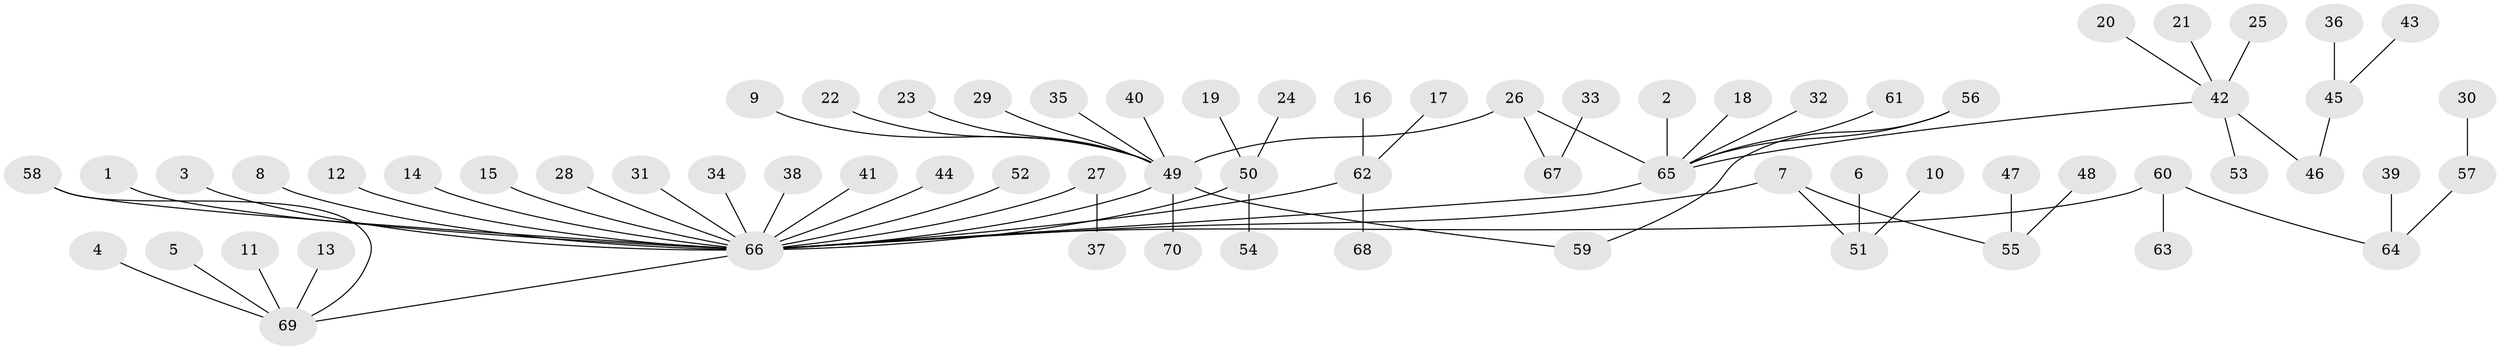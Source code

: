 // original degree distribution, {1: 0.6618705035971223, 24: 0.007194244604316547, 10: 0.007194244604316547, 3: 0.07194244604316546, 4: 0.02877697841726619, 11: 0.007194244604316547, 5: 0.02877697841726619, 2: 0.14388489208633093, 8: 0.007194244604316547, 6: 0.02877697841726619, 7: 0.007194244604316547}
// Generated by graph-tools (version 1.1) at 2025/49/03/09/25 03:49:57]
// undirected, 70 vertices, 72 edges
graph export_dot {
graph [start="1"]
  node [color=gray90,style=filled];
  1;
  2;
  3;
  4;
  5;
  6;
  7;
  8;
  9;
  10;
  11;
  12;
  13;
  14;
  15;
  16;
  17;
  18;
  19;
  20;
  21;
  22;
  23;
  24;
  25;
  26;
  27;
  28;
  29;
  30;
  31;
  32;
  33;
  34;
  35;
  36;
  37;
  38;
  39;
  40;
  41;
  42;
  43;
  44;
  45;
  46;
  47;
  48;
  49;
  50;
  51;
  52;
  53;
  54;
  55;
  56;
  57;
  58;
  59;
  60;
  61;
  62;
  63;
  64;
  65;
  66;
  67;
  68;
  69;
  70;
  1 -- 66 [weight=1.0];
  2 -- 65 [weight=1.0];
  3 -- 66 [weight=1.0];
  4 -- 69 [weight=1.0];
  5 -- 69 [weight=1.0];
  6 -- 51 [weight=1.0];
  7 -- 51 [weight=1.0];
  7 -- 55 [weight=1.0];
  7 -- 66 [weight=1.0];
  8 -- 66 [weight=1.0];
  9 -- 49 [weight=1.0];
  10 -- 51 [weight=1.0];
  11 -- 69 [weight=1.0];
  12 -- 66 [weight=1.0];
  13 -- 69 [weight=1.0];
  14 -- 66 [weight=1.0];
  15 -- 66 [weight=1.0];
  16 -- 62 [weight=1.0];
  17 -- 62 [weight=1.0];
  18 -- 65 [weight=1.0];
  19 -- 50 [weight=1.0];
  20 -- 42 [weight=1.0];
  21 -- 42 [weight=1.0];
  22 -- 49 [weight=1.0];
  23 -- 49 [weight=1.0];
  24 -- 50 [weight=1.0];
  25 -- 42 [weight=1.0];
  26 -- 49 [weight=1.0];
  26 -- 65 [weight=1.0];
  26 -- 67 [weight=1.0];
  27 -- 37 [weight=1.0];
  27 -- 66 [weight=1.0];
  28 -- 66 [weight=1.0];
  29 -- 49 [weight=1.0];
  30 -- 57 [weight=1.0];
  31 -- 66 [weight=1.0];
  32 -- 65 [weight=1.0];
  33 -- 67 [weight=1.0];
  34 -- 66 [weight=1.0];
  35 -- 49 [weight=1.0];
  36 -- 45 [weight=1.0];
  38 -- 66 [weight=1.0];
  39 -- 64 [weight=1.0];
  40 -- 49 [weight=1.0];
  41 -- 66 [weight=1.0];
  42 -- 46 [weight=1.0];
  42 -- 53 [weight=1.0];
  42 -- 65 [weight=1.0];
  43 -- 45 [weight=1.0];
  44 -- 66 [weight=1.0];
  45 -- 46 [weight=1.0];
  47 -- 55 [weight=1.0];
  48 -- 55 [weight=1.0];
  49 -- 59 [weight=1.0];
  49 -- 66 [weight=1.0];
  49 -- 70 [weight=1.0];
  50 -- 54 [weight=1.0];
  50 -- 66 [weight=1.0];
  52 -- 66 [weight=1.0];
  56 -- 59 [weight=1.0];
  56 -- 65 [weight=1.0];
  57 -- 64 [weight=1.0];
  58 -- 66 [weight=1.0];
  58 -- 69 [weight=1.0];
  60 -- 63 [weight=1.0];
  60 -- 64 [weight=1.0];
  60 -- 66 [weight=1.0];
  61 -- 65 [weight=1.0];
  62 -- 66 [weight=1.0];
  62 -- 68 [weight=1.0];
  65 -- 66 [weight=1.0];
  66 -- 69 [weight=1.0];
}
